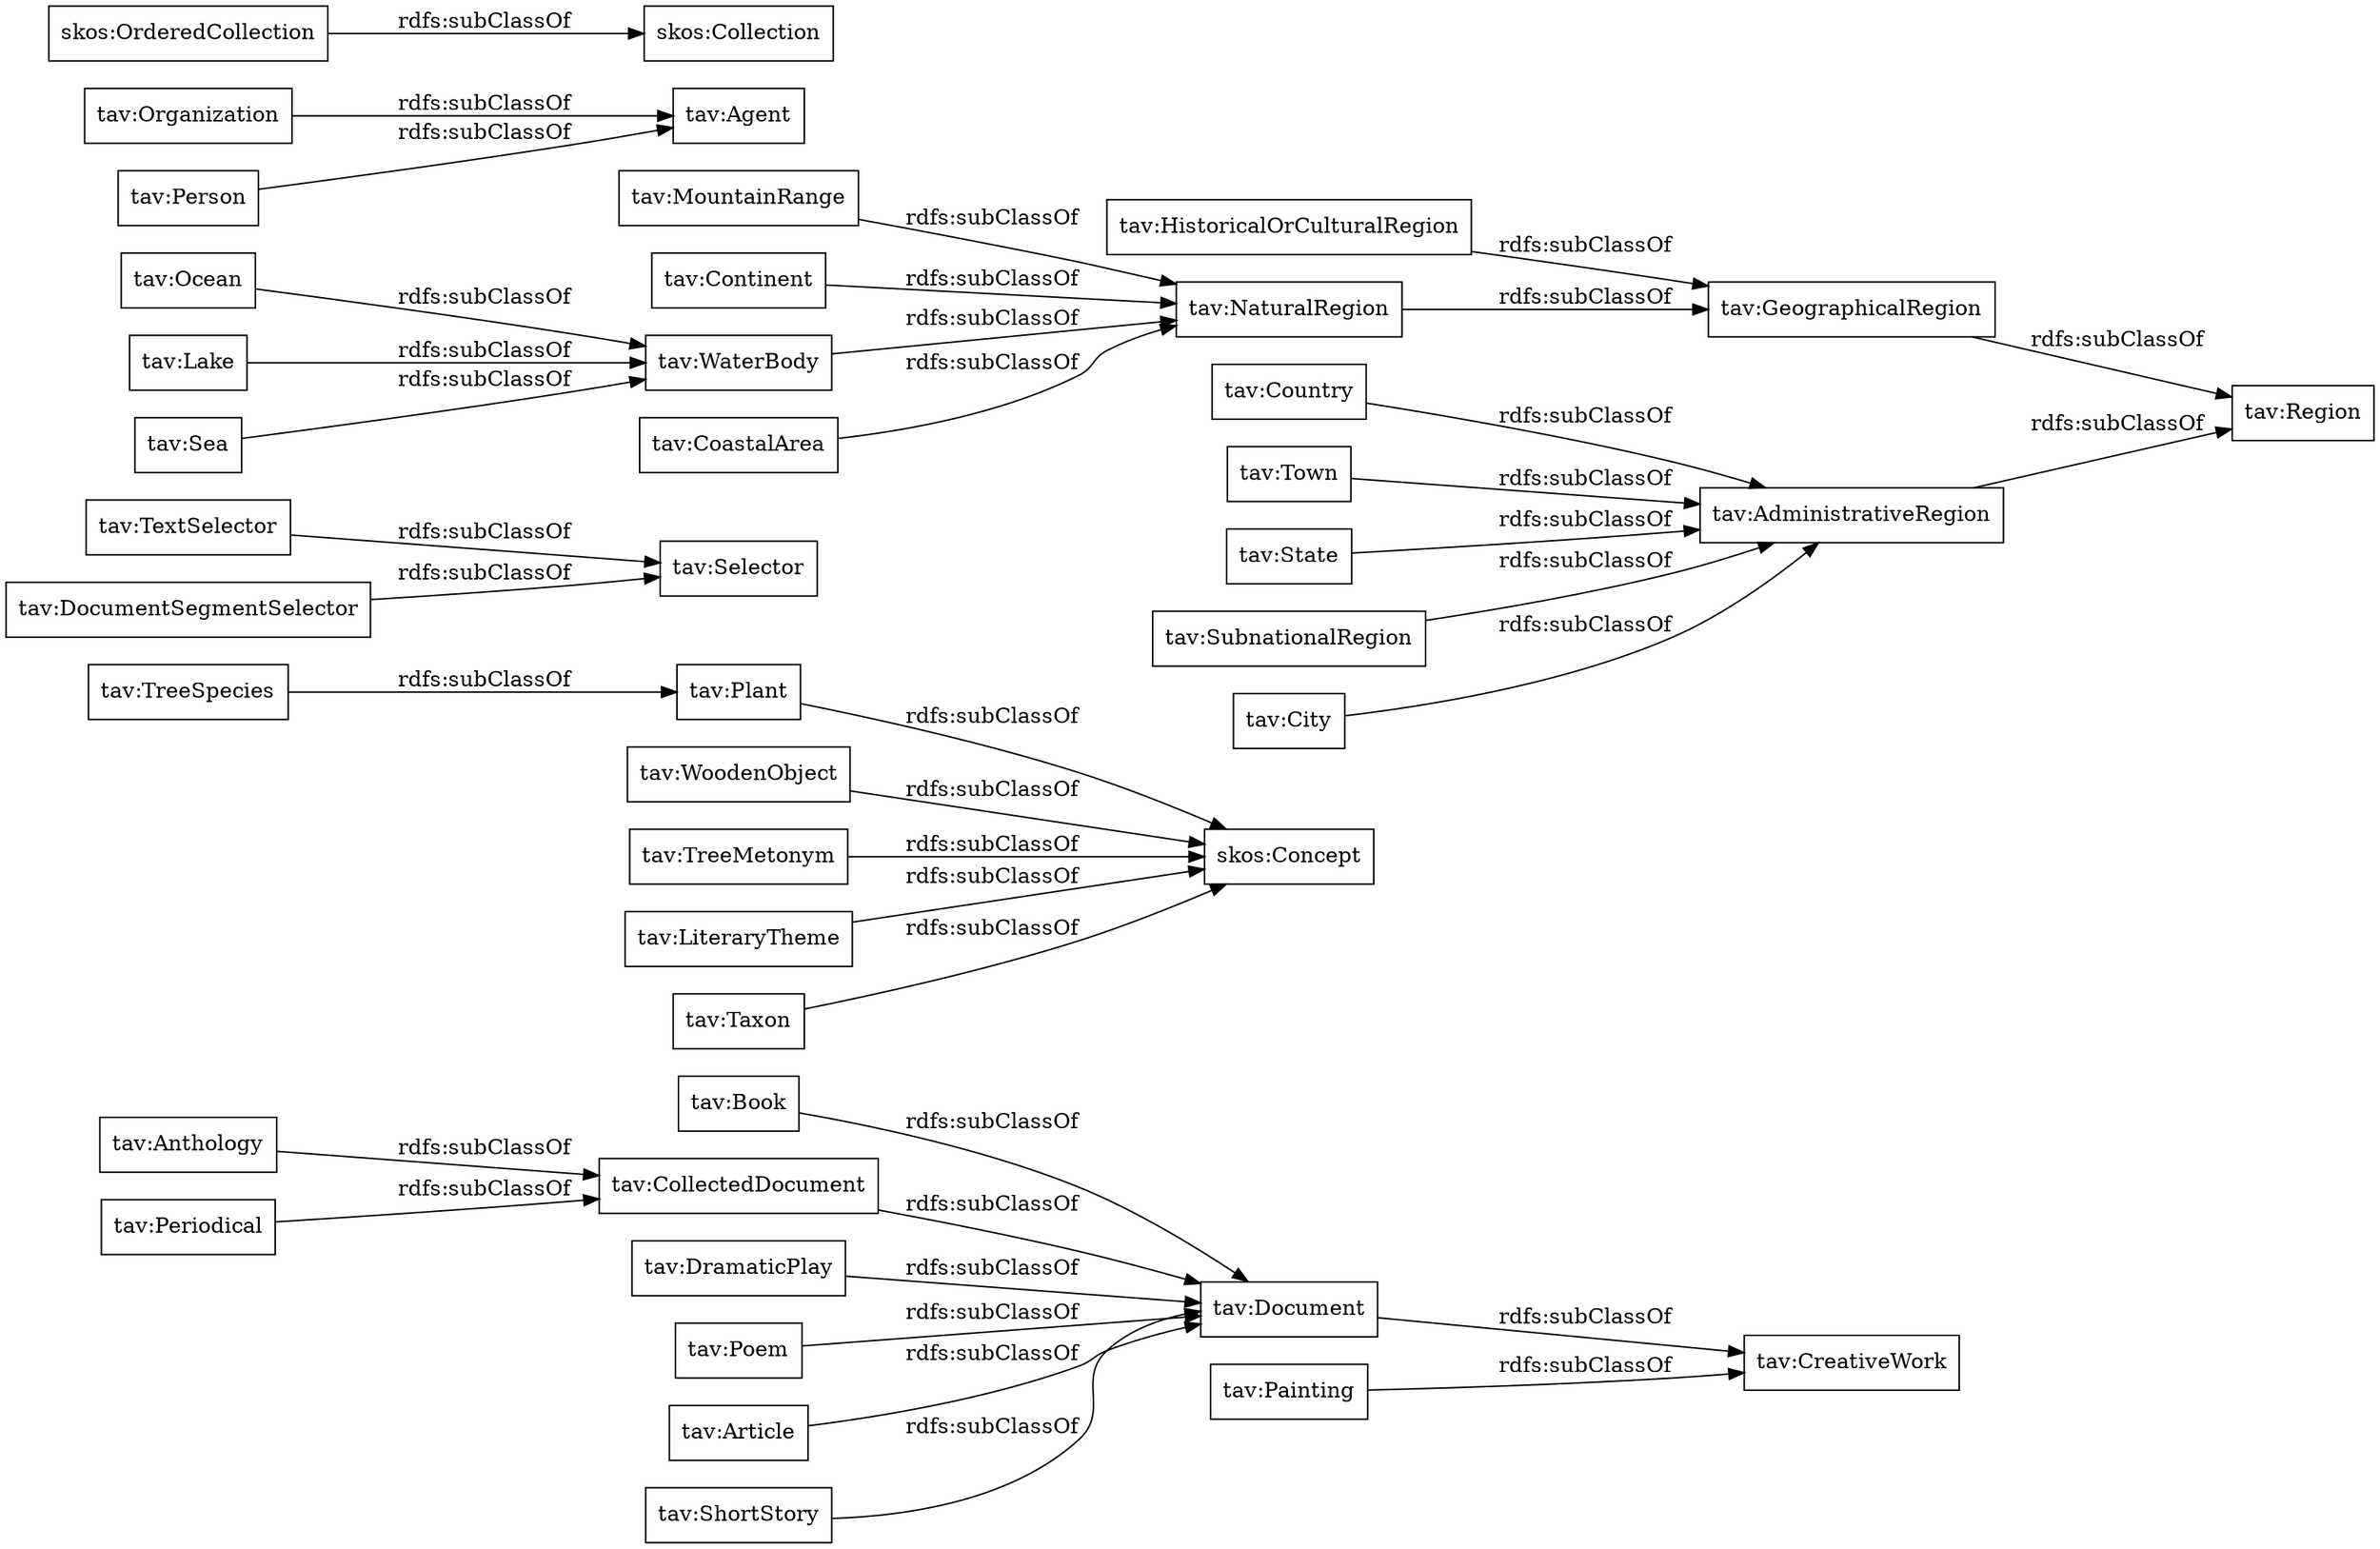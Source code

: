 digraph ar2dtool_diagram { 
rankdir=LR;
size="1000"
node [shape = rectangle, color="black"]; "tav:Book" "tav:TreeSpecies" "tav:TextSelector" "tav:Anthology" "tav:AdministrativeRegion" "tav:Agent" "tav:Country" "tav:CollectedDocument" "tav:WoodenObject" "tav:TreeMetonym" "tav:HistoricalOrCulturalRegion" "tav:DocumentSegmentSelector" "tav:LiteraryTheme" "tav:Organization" "tav:Taxon" "tav:CreativeWork" "tav:DramaticPlay" "tav:Ocean" "tav:Town" "tav:Lake" "tav:Person" "tav:Poem" "tav:GeographicalRegion" "skos:Concept" "tav:NaturalRegion" "tav:MountainRange" "tav:Selector" "tav:State" "tav:Continent" "tav:Article" "tav:Periodical" "tav:WaterBody" "tav:CoastalArea" "tav:Document" "skos:OrderedCollection" "tav:SubnationalRegion" "skos:Collection" "tav:Painting" "tav:ShortStory" "tav:Sea" "tav:Plant" "tav:Region" "tav:City" ; /*classes style*/
	"tav:NaturalRegion" -> "tav:GeographicalRegion" [ label = "rdfs:subClassOf" ];
	"tav:Town" -> "tav:AdministrativeRegion" [ label = "rdfs:subClassOf" ];
	"tav:Sea" -> "tav:WaterBody" [ label = "rdfs:subClassOf" ];
	"tav:City" -> "tav:AdministrativeRegion" [ label = "rdfs:subClassOf" ];
	"tav:Anthology" -> "tav:CollectedDocument" [ label = "rdfs:subClassOf" ];
	"tav:Plant" -> "skos:Concept" [ label = "rdfs:subClassOf" ];
	"tav:State" -> "tav:AdministrativeRegion" [ label = "rdfs:subClassOf" ];
	"tav:Taxon" -> "skos:Concept" [ label = "rdfs:subClassOf" ];
	"tav:TreeMetonym" -> "skos:Concept" [ label = "rdfs:subClassOf" ];
	"tav:Ocean" -> "tav:WaterBody" [ label = "rdfs:subClassOf" ];
	"tav:TextSelector" -> "tav:Selector" [ label = "rdfs:subClassOf" ];
	"tav:HistoricalOrCulturalRegion" -> "tav:GeographicalRegion" [ label = "rdfs:subClassOf" ];
	"tav:CoastalArea" -> "tav:NaturalRegion" [ label = "rdfs:subClassOf" ];
	"tav:Country" -> "tav:AdministrativeRegion" [ label = "rdfs:subClassOf" ];
	"tav:MountainRange" -> "tav:NaturalRegion" [ label = "rdfs:subClassOf" ];
	"tav:Book" -> "tav:Document" [ label = "rdfs:subClassOf" ];
	"tav:Article" -> "tav:Document" [ label = "rdfs:subClassOf" ];
	"tav:Person" -> "tav:Agent" [ label = "rdfs:subClassOf" ];
	"tav:TreeSpecies" -> "tav:Plant" [ label = "rdfs:subClassOf" ];
	"tav:WaterBody" -> "tav:NaturalRegion" [ label = "rdfs:subClassOf" ];
	"tav:DramaticPlay" -> "tav:Document" [ label = "rdfs:subClassOf" ];
	"tav:Periodical" -> "tav:CollectedDocument" [ label = "rdfs:subClassOf" ];
	"tav:Lake" -> "tav:WaterBody" [ label = "rdfs:subClassOf" ];
	"tav:Painting" -> "tav:CreativeWork" [ label = "rdfs:subClassOf" ];
	"tav:LiteraryTheme" -> "skos:Concept" [ label = "rdfs:subClassOf" ];
	"tav:Poem" -> "tav:Document" [ label = "rdfs:subClassOf" ];
	"tav:WoodenObject" -> "skos:Concept" [ label = "rdfs:subClassOf" ];
	"skos:OrderedCollection" -> "skos:Collection" [ label = "rdfs:subClassOf" ];
	"tav:ShortStory" -> "tav:Document" [ label = "rdfs:subClassOf" ];
	"tav:Organization" -> "tav:Agent" [ label = "rdfs:subClassOf" ];
	"tav:Document" -> "tav:CreativeWork" [ label = "rdfs:subClassOf" ];
	"tav:DocumentSegmentSelector" -> "tav:Selector" [ label = "rdfs:subClassOf" ];
	"tav:CollectedDocument" -> "tav:Document" [ label = "rdfs:subClassOf" ];
	"tav:AdministrativeRegion" -> "tav:Region" [ label = "rdfs:subClassOf" ];
	"tav:Continent" -> "tav:NaturalRegion" [ label = "rdfs:subClassOf" ];
	"tav:SubnationalRegion" -> "tav:AdministrativeRegion" [ label = "rdfs:subClassOf" ];
	"tav:GeographicalRegion" -> "tav:Region" [ label = "rdfs:subClassOf" ];

}
